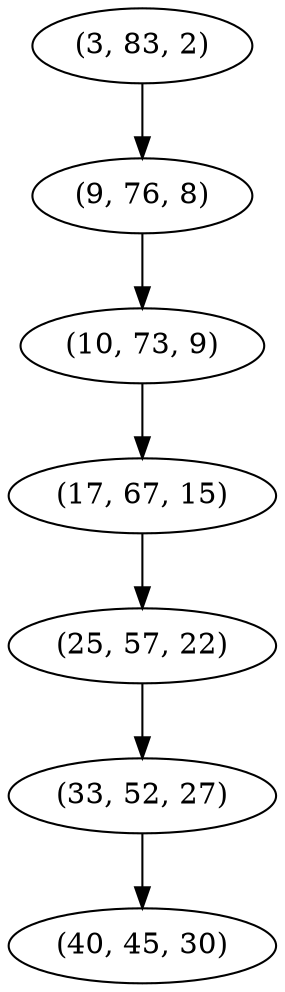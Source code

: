 digraph tree {
    "(3, 83, 2)";
    "(9, 76, 8)";
    "(10, 73, 9)";
    "(17, 67, 15)";
    "(25, 57, 22)";
    "(33, 52, 27)";
    "(40, 45, 30)";
    "(3, 83, 2)" -> "(9, 76, 8)";
    "(9, 76, 8)" -> "(10, 73, 9)";
    "(10, 73, 9)" -> "(17, 67, 15)";
    "(17, 67, 15)" -> "(25, 57, 22)";
    "(25, 57, 22)" -> "(33, 52, 27)";
    "(33, 52, 27)" -> "(40, 45, 30)";
}
